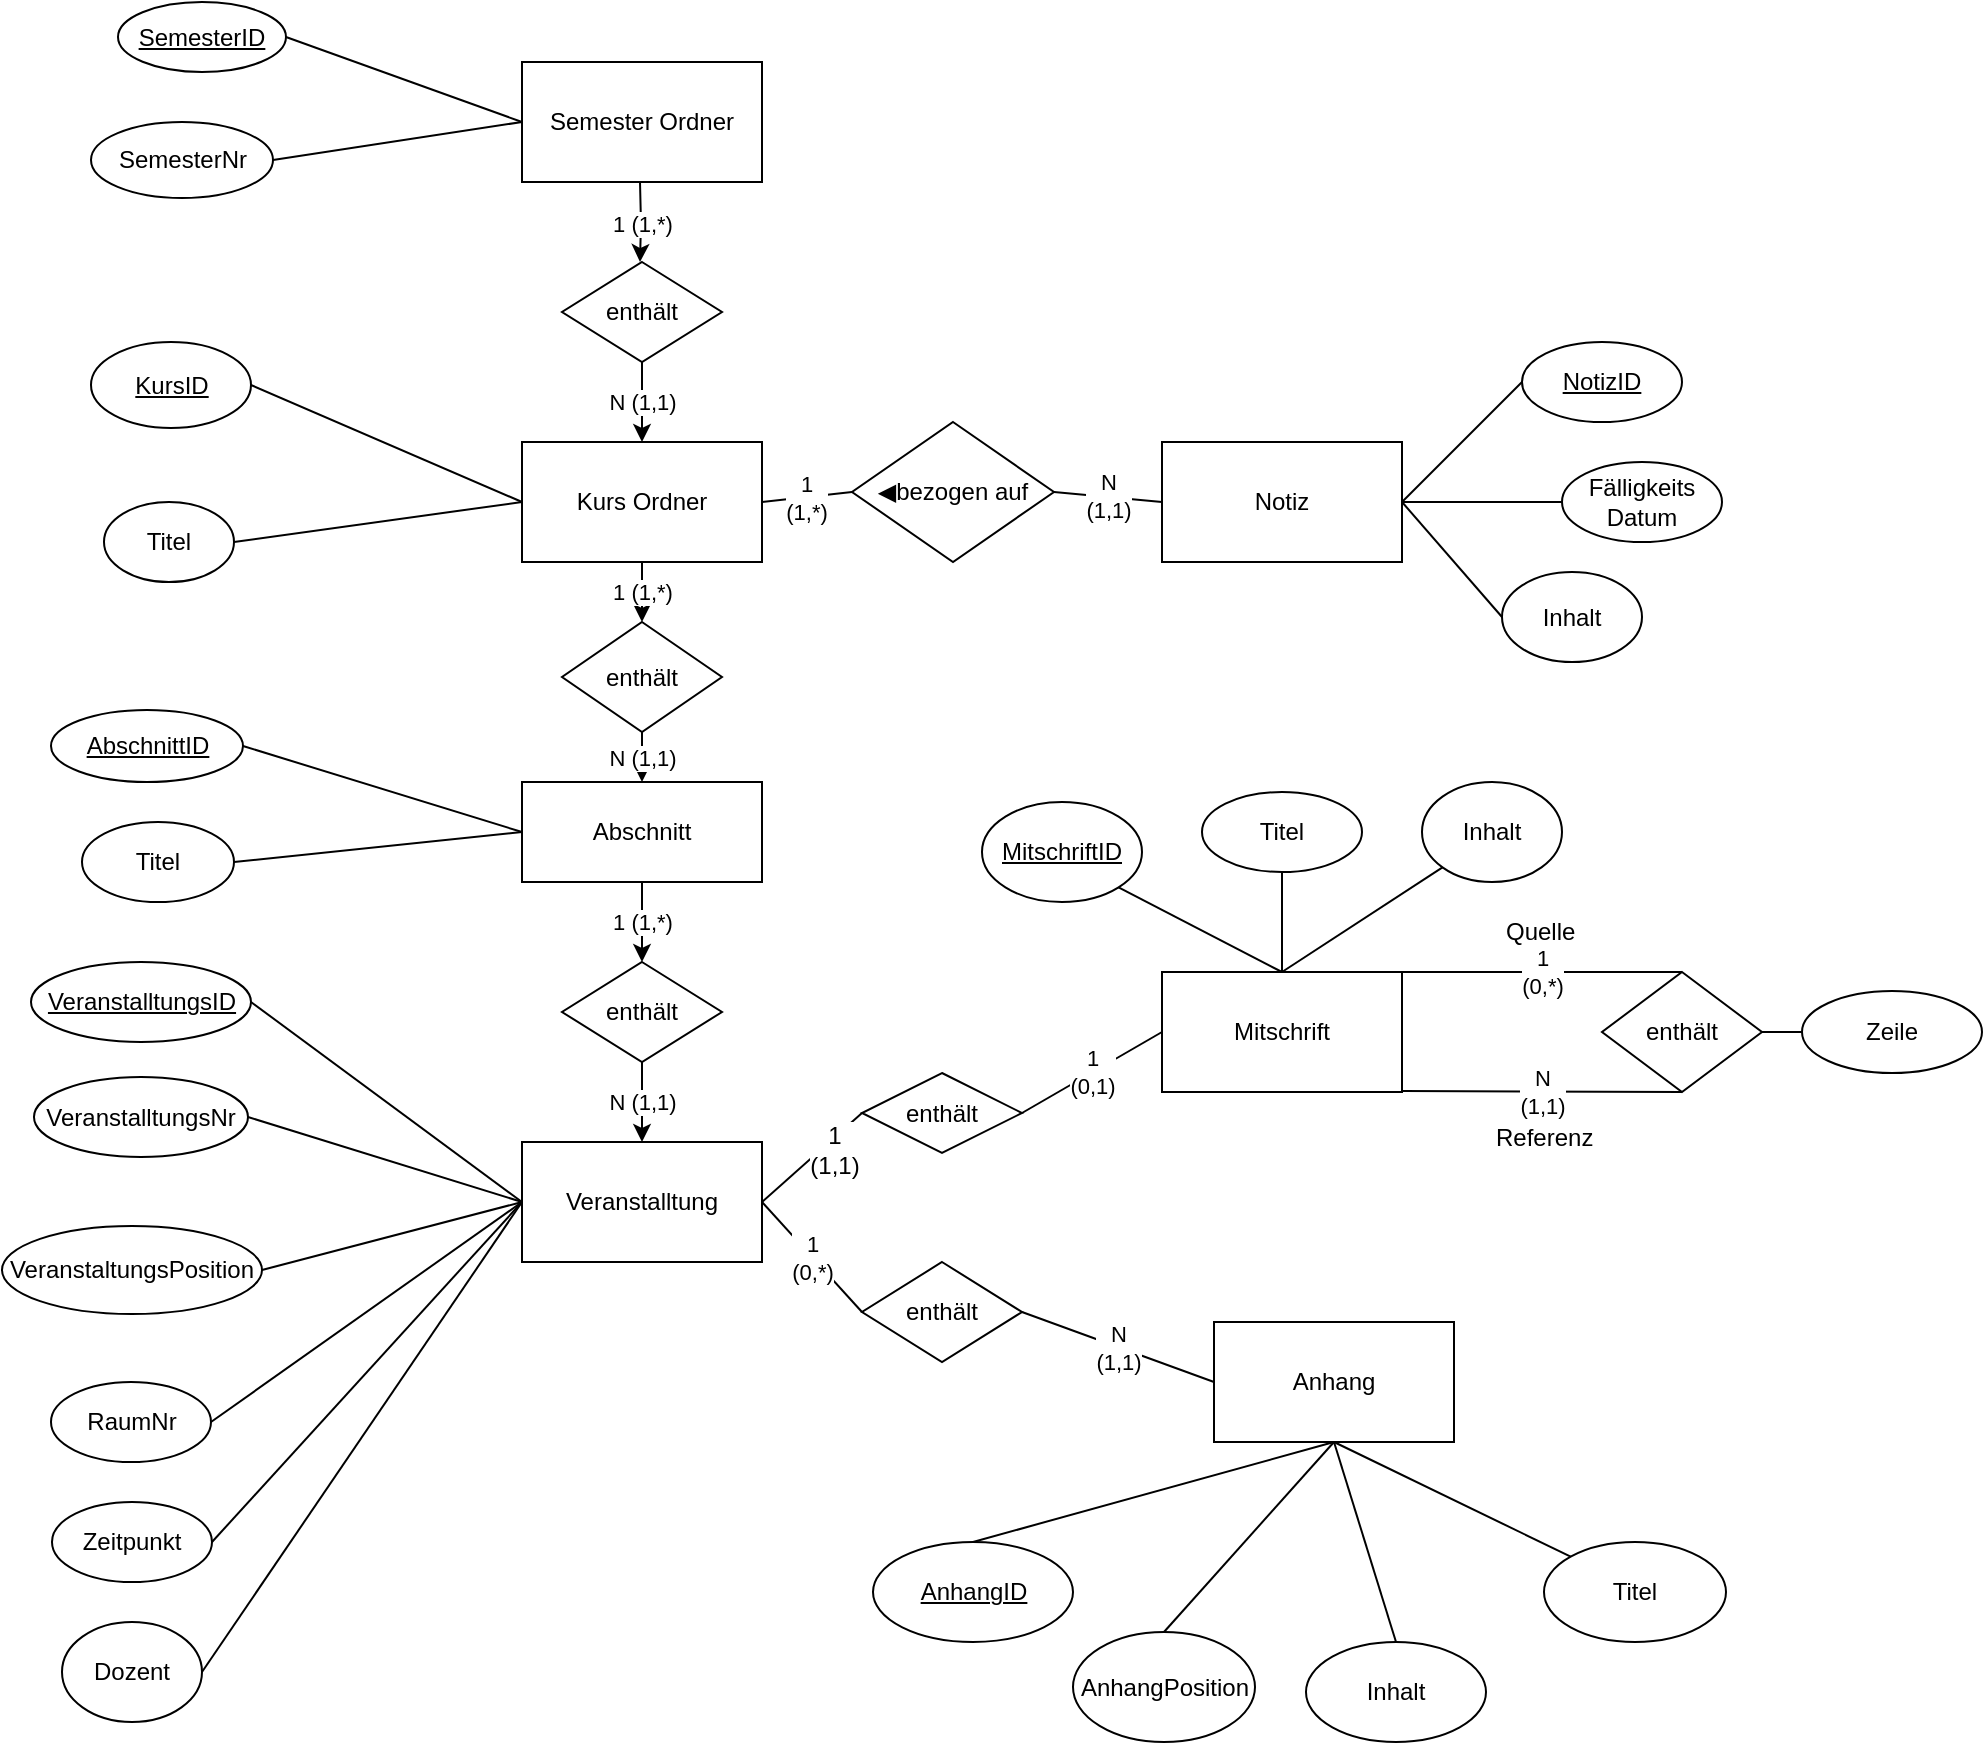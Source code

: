 <mxfile version="12.3.3" type="github" pages="1">
  <diagram id="-zOznc9YO3qfhNgqn0We" name="Page-1">
    <mxGraphModel dx="3714" dy="1184" grid="1" gridSize="10" guides="1" tooltips="1" connect="1" arrows="1" fold="1" page="1" pageScale="1" pageWidth="850" pageHeight="1100" math="0" shadow="0">
      <root>
        <mxCell id="0"/>
        <mxCell id="1" parent="0"/>
        <mxCell id="yqrmD4MauSipaye6TM8u-4" value="1 (1,*)" style="edgeStyle=orthogonalEdgeStyle;rounded=0;orthogonalLoop=1;jettySize=auto;html=1;exitX=0.5;exitY=1;exitDx=0;exitDy=0;entryX=0.5;entryY=0;entryDx=0;entryDy=0;" parent="1" edge="1">
          <mxGeometry relative="1" as="geometry">
            <mxPoint x="-187" y="140" as="sourcePoint"/>
            <mxPoint x="-187" y="180" as="targetPoint"/>
          </mxGeometry>
        </mxCell>
        <mxCell id="yqrmD4MauSipaye6TM8u-1" value="Semester Ordner" style="rounded=0;whiteSpace=wrap;html=1;" parent="1" vertex="1">
          <mxGeometry x="-246" y="80" width="120" height="60" as="geometry"/>
        </mxCell>
        <mxCell id="yqrmD4MauSipaye6TM8u-8" value="1 (1,*)" style="edgeStyle=orthogonalEdgeStyle;rounded=0;orthogonalLoop=1;jettySize=auto;html=1;exitX=0.5;exitY=1;exitDx=0;exitDy=0;entryX=0.5;entryY=0;entryDx=0;entryDy=0;" parent="1" source="yqrmD4MauSipaye6TM8u-2" target="yqrmD4MauSipaye6TM8u-7" edge="1">
          <mxGeometry relative="1" as="geometry"/>
        </mxCell>
        <mxCell id="yqrmD4MauSipaye6TM8u-2" value="Kurs Ordner" style="rounded=0;whiteSpace=wrap;html=1;" parent="1" vertex="1">
          <mxGeometry x="-246" y="270" width="120" height="60" as="geometry"/>
        </mxCell>
        <mxCell id="yqrmD4MauSipaye6TM8u-5" value="N (1,1)" style="edgeStyle=orthogonalEdgeStyle;rounded=0;orthogonalLoop=1;jettySize=auto;html=1;exitX=0.5;exitY=1;exitDx=0;exitDy=0;entryX=0.5;entryY=0;entryDx=0;entryDy=0;" parent="1" source="yqrmD4MauSipaye6TM8u-3" target="yqrmD4MauSipaye6TM8u-2" edge="1">
          <mxGeometry relative="1" as="geometry"/>
        </mxCell>
        <mxCell id="yqrmD4MauSipaye6TM8u-3" value="enthält" style="rhombus;whiteSpace=wrap;html=1;" parent="1" vertex="1">
          <mxGeometry x="-226" y="180" width="80" height="50" as="geometry"/>
        </mxCell>
        <mxCell id="yqrmD4MauSipaye6TM8u-39" value="1 (1,*)" style="edgeStyle=orthogonalEdgeStyle;rounded=0;orthogonalLoop=1;jettySize=auto;html=1;exitX=0.5;exitY=1;exitDx=0;exitDy=0;entryX=0.5;entryY=0;entryDx=0;entryDy=0;" parent="1" source="yqrmD4MauSipaye6TM8u-6" target="yqrmD4MauSipaye6TM8u-38" edge="1">
          <mxGeometry relative="1" as="geometry"/>
        </mxCell>
        <mxCell id="yqrmD4MauSipaye6TM8u-6" value="Abschnitt" style="rounded=0;whiteSpace=wrap;html=1;" parent="1" vertex="1">
          <mxGeometry x="-246" y="440" width="120" height="50" as="geometry"/>
        </mxCell>
        <mxCell id="yqrmD4MauSipaye6TM8u-9" value="N (1,1)" style="edgeStyle=orthogonalEdgeStyle;rounded=0;orthogonalLoop=1;jettySize=auto;html=1;exitX=0.5;exitY=1;exitDx=0;exitDy=0;entryX=0.5;entryY=0;entryDx=0;entryDy=0;" parent="1" source="yqrmD4MauSipaye6TM8u-7" target="yqrmD4MauSipaye6TM8u-6" edge="1">
          <mxGeometry relative="1" as="geometry"/>
        </mxCell>
        <mxCell id="yqrmD4MauSipaye6TM8u-7" value="enthält" style="rhombus;whiteSpace=wrap;html=1;" parent="1" vertex="1">
          <mxGeometry x="-226" y="360" width="80" height="55" as="geometry"/>
        </mxCell>
        <mxCell id="yqrmD4MauSipaye6TM8u-10" value="Mitschrift" style="rounded=0;whiteSpace=wrap;html=1;" parent="1" vertex="1">
          <mxGeometry x="74" y="535" width="120" height="60" as="geometry"/>
        </mxCell>
        <mxCell id="yqrmD4MauSipaye6TM8u-11" value="Veranstalltung" style="rounded=0;whiteSpace=wrap;html=1;" parent="1" vertex="1">
          <mxGeometry x="-246" y="620" width="120" height="60" as="geometry"/>
        </mxCell>
        <mxCell id="yqrmD4MauSipaye6TM8u-12" value="Anhang" style="rounded=0;whiteSpace=wrap;html=1;" parent="1" vertex="1">
          <mxGeometry x="100" y="710" width="120" height="60" as="geometry"/>
        </mxCell>
        <mxCell id="yqrmD4MauSipaye6TM8u-18" value="1&lt;br&gt;(0,*)" style="endArrow=none;html=1;entryX=1;entryY=0.5;entryDx=0;entryDy=0;exitX=0;exitY=0.5;exitDx=0;exitDy=0;" parent="1" source="yqrmD4MauSipaye6TM8u-19" target="yqrmD4MauSipaye6TM8u-11" edge="1">
          <mxGeometry width="50" height="50" relative="1" as="geometry">
            <mxPoint x="-246" y="780" as="sourcePoint"/>
            <mxPoint x="-196" y="730" as="targetPoint"/>
            <mxPoint as="offset"/>
          </mxGeometry>
        </mxCell>
        <mxCell id="yqrmD4MauSipaye6TM8u-19" value="enthält" style="rhombus;whiteSpace=wrap;html=1;" parent="1" vertex="1">
          <mxGeometry x="-76" y="680" width="80" height="50" as="geometry"/>
        </mxCell>
        <mxCell id="yqrmD4MauSipaye6TM8u-20" value="N&lt;br&gt;(1,1)" style="endArrow=none;html=1;entryX=1;entryY=0.5;entryDx=0;entryDy=0;exitX=0;exitY=0.5;exitDx=0;exitDy=0;" parent="1" source="yqrmD4MauSipaye6TM8u-12" target="yqrmD4MauSipaye6TM8u-19" edge="1">
          <mxGeometry width="50" height="50" relative="1" as="geometry">
            <mxPoint x="100" y="770" as="sourcePoint"/>
            <mxPoint x="30" y="745" as="targetPoint"/>
          </mxGeometry>
        </mxCell>
        <mxCell id="yqrmD4MauSipaye6TM8u-23" value="RaumNr" style="ellipse;whiteSpace=wrap;html=1;" parent="1" vertex="1">
          <mxGeometry x="-481.5" y="740" width="80" height="40" as="geometry"/>
        </mxCell>
        <mxCell id="yqrmD4MauSipaye6TM8u-25" value="" style="endArrow=none;html=1;entryX=1;entryY=0.5;entryDx=0;entryDy=0;exitX=0;exitY=0.5;exitDx=0;exitDy=0;" parent="1" source="yqrmD4MauSipaye6TM8u-11" target="yqrmD4MauSipaye6TM8u-23" edge="1">
          <mxGeometry width="50" height="50" relative="1" as="geometry">
            <mxPoint x="-396" y="800" as="sourcePoint"/>
            <mxPoint x="-346" y="750" as="targetPoint"/>
          </mxGeometry>
        </mxCell>
        <mxCell id="yqrmD4MauSipaye6TM8u-26" value="Zeitpunkt" style="ellipse;whiteSpace=wrap;html=1;" parent="1" vertex="1">
          <mxGeometry x="-481" y="800" width="80" height="40" as="geometry"/>
        </mxCell>
        <mxCell id="yqrmD4MauSipaye6TM8u-27" value="" style="endArrow=none;html=1;exitX=1;exitY=0.5;exitDx=0;exitDy=0;entryX=0;entryY=0.5;entryDx=0;entryDy=0;" parent="1" source="yqrmD4MauSipaye6TM8u-26" target="yqrmD4MauSipaye6TM8u-11" edge="1">
          <mxGeometry width="50" height="50" relative="1" as="geometry">
            <mxPoint x="-396" y="800" as="sourcePoint"/>
            <mxPoint x="-346" y="750" as="targetPoint"/>
          </mxGeometry>
        </mxCell>
        <mxCell id="yqrmD4MauSipaye6TM8u-28" value="Dozent" style="ellipse;whiteSpace=wrap;html=1;" parent="1" vertex="1">
          <mxGeometry x="-476" y="860" width="70" height="50" as="geometry"/>
        </mxCell>
        <mxCell id="yqrmD4MauSipaye6TM8u-29" value="" style="endArrow=none;html=1;exitX=1;exitY=0.5;exitDx=0;exitDy=0;entryX=0;entryY=0.5;entryDx=0;entryDy=0;" parent="1" source="yqrmD4MauSipaye6TM8u-28" target="yqrmD4MauSipaye6TM8u-11" edge="1">
          <mxGeometry width="50" height="50" relative="1" as="geometry">
            <mxPoint x="-326" y="690" as="sourcePoint"/>
            <mxPoint x="-246" y="610" as="targetPoint"/>
          </mxGeometry>
        </mxCell>
        <mxCell id="yqrmD4MauSipaye6TM8u-30" value="&lt;u&gt;VeranstalltungsID&lt;/u&gt;" style="ellipse;whiteSpace=wrap;html=1;" parent="1" vertex="1">
          <mxGeometry x="-491.5" y="530" width="110" height="40" as="geometry"/>
        </mxCell>
        <mxCell id="yqrmD4MauSipaye6TM8u-31" value="" style="endArrow=none;html=1;entryX=1;entryY=0.5;entryDx=0;entryDy=0;exitX=0;exitY=0.5;exitDx=0;exitDy=0;" parent="1" source="yqrmD4MauSipaye6TM8u-11" target="yqrmD4MauSipaye6TM8u-30" edge="1">
          <mxGeometry width="50" height="50" relative="1" as="geometry">
            <mxPoint x="-446" y="800" as="sourcePoint"/>
            <mxPoint x="-396" y="750" as="targetPoint"/>
          </mxGeometry>
        </mxCell>
        <mxCell id="yqrmD4MauSipaye6TM8u-32" value="&lt;u&gt;SemesterID&lt;/u&gt;" style="ellipse;whiteSpace=wrap;html=1;" parent="1" vertex="1">
          <mxGeometry x="-448" y="50" width="84" height="35" as="geometry"/>
        </mxCell>
        <mxCell id="yqrmD4MauSipaye6TM8u-33" value="" style="endArrow=none;html=1;exitX=1;exitY=0.5;exitDx=0;exitDy=0;entryX=0;entryY=0.5;entryDx=0;entryDy=0;" parent="1" source="yqrmD4MauSipaye6TM8u-32" target="yqrmD4MauSipaye6TM8u-1" edge="1">
          <mxGeometry width="50" height="50" relative="1" as="geometry">
            <mxPoint x="-386" y="310" as="sourcePoint"/>
            <mxPoint x="-336" y="260" as="targetPoint"/>
          </mxGeometry>
        </mxCell>
        <mxCell id="yqrmD4MauSipaye6TM8u-34" value="Titel" style="ellipse;whiteSpace=wrap;html=1;" parent="1" vertex="1">
          <mxGeometry x="-455" y="300" width="65" height="40" as="geometry"/>
        </mxCell>
        <mxCell id="yqrmD4MauSipaye6TM8u-35" value="" style="endArrow=none;html=1;entryX=1;entryY=0.5;entryDx=0;entryDy=0;exitX=0;exitY=0.5;exitDx=0;exitDy=0;" parent="1" source="yqrmD4MauSipaye6TM8u-2" target="yqrmD4MauSipaye6TM8u-34" edge="1">
          <mxGeometry width="50" height="50" relative="1" as="geometry">
            <mxPoint x="-361" y="350" as="sourcePoint"/>
            <mxPoint x="-311" y="300" as="targetPoint"/>
          </mxGeometry>
        </mxCell>
        <mxCell id="yqrmD4MauSipaye6TM8u-36" value="&lt;u&gt;KursID&lt;/u&gt;" style="ellipse;whiteSpace=wrap;html=1;" parent="1" vertex="1">
          <mxGeometry x="-461.5" y="220" width="80" height="43" as="geometry"/>
        </mxCell>
        <mxCell id="yqrmD4MauSipaye6TM8u-37" value="" style="endArrow=none;html=1;exitX=1;exitY=0.5;exitDx=0;exitDy=0;entryX=0;entryY=0.5;entryDx=0;entryDy=0;" parent="1" source="yqrmD4MauSipaye6TM8u-36" target="yqrmD4MauSipaye6TM8u-2" edge="1">
          <mxGeometry width="50" height="50" relative="1" as="geometry">
            <mxPoint x="-356.5" y="350" as="sourcePoint"/>
            <mxPoint x="-306.5" y="300" as="targetPoint"/>
          </mxGeometry>
        </mxCell>
        <mxCell id="yqrmD4MauSipaye6TM8u-40" value="N (1,1)" style="edgeStyle=orthogonalEdgeStyle;rounded=0;orthogonalLoop=1;jettySize=auto;html=1;exitX=0.5;exitY=1;exitDx=0;exitDy=0;entryX=0.5;entryY=0;entryDx=0;entryDy=0;" parent="1" source="yqrmD4MauSipaye6TM8u-38" target="yqrmD4MauSipaye6TM8u-11" edge="1">
          <mxGeometry relative="1" as="geometry"/>
        </mxCell>
        <mxCell id="yqrmD4MauSipaye6TM8u-38" value="enthält" style="rhombus;whiteSpace=wrap;html=1;" parent="1" vertex="1">
          <mxGeometry x="-226" y="530" width="80" height="50" as="geometry"/>
        </mxCell>
        <mxCell id="yqrmD4MauSipaye6TM8u-41" value="Notiz" style="rounded=0;whiteSpace=wrap;html=1;" parent="1" vertex="1">
          <mxGeometry x="74" y="270" width="120" height="60" as="geometry"/>
        </mxCell>
        <mxCell id="yqrmD4MauSipaye6TM8u-42" value="&lt;span style=&quot;text-align: left ; white-space: nowrap&quot;&gt;◀︎&lt;/span&gt;bezogen auf" style="rhombus;whiteSpace=wrap;html=1;" parent="1" vertex="1">
          <mxGeometry x="-81" y="260" width="101" height="70" as="geometry"/>
        </mxCell>
        <mxCell id="yqrmD4MauSipaye6TM8u-43" value="1&lt;br&gt;(1,*)" style="endArrow=none;html=1;exitX=1;exitY=0.5;exitDx=0;exitDy=0;entryX=0;entryY=0.5;entryDx=0;entryDy=0;" parent="1" source="yqrmD4MauSipaye6TM8u-2" target="yqrmD4MauSipaye6TM8u-42" edge="1">
          <mxGeometry width="50" height="50" relative="1" as="geometry">
            <mxPoint x="-86" y="430" as="sourcePoint"/>
            <mxPoint x="-36" y="380" as="targetPoint"/>
          </mxGeometry>
        </mxCell>
        <mxCell id="yqrmD4MauSipaye6TM8u-44" value="N&lt;br&gt;(1,1)" style="endArrow=none;html=1;exitX=1;exitY=0.5;exitDx=0;exitDy=0;entryX=0;entryY=0.5;entryDx=0;entryDy=0;" parent="1" source="yqrmD4MauSipaye6TM8u-42" target="yqrmD4MauSipaye6TM8u-41" edge="1">
          <mxGeometry width="50" height="50" relative="1" as="geometry">
            <mxPoint x="-6" y="415" as="sourcePoint"/>
            <mxPoint x="44" y="365" as="targetPoint"/>
          </mxGeometry>
        </mxCell>
        <mxCell id="xab8R1kc0-YQB8v2l7pW-5" value="enthält" style="rhombus;whiteSpace=wrap;html=1;" parent="1" vertex="1">
          <mxGeometry x="294" y="535" width="80" height="60" as="geometry"/>
        </mxCell>
        <mxCell id="xab8R1kc0-YQB8v2l7pW-8" value="Titel" style="ellipse;whiteSpace=wrap;html=1;" parent="1" vertex="1">
          <mxGeometry x="94" y="445" width="80" height="40" as="geometry"/>
        </mxCell>
        <mxCell id="xab8R1kc0-YQB8v2l7pW-9" value="&lt;u&gt;MitschriftID&lt;/u&gt;" style="ellipse;whiteSpace=wrap;html=1;" parent="1" vertex="1">
          <mxGeometry x="-16" y="450" width="80" height="50" as="geometry"/>
        </mxCell>
        <mxCell id="xab8R1kc0-YQB8v2l7pW-10" value="" style="endArrow=none;html=1;entryX=0.5;entryY=0;entryDx=0;entryDy=0;exitX=1;exitY=1;exitDx=0;exitDy=0;" parent="1" source="xab8R1kc0-YQB8v2l7pW-9" target="yqrmD4MauSipaye6TM8u-10" edge="1">
          <mxGeometry width="50" height="50" relative="1" as="geometry">
            <mxPoint x="-446" y="785" as="sourcePoint"/>
            <mxPoint x="-396" y="735" as="targetPoint"/>
          </mxGeometry>
        </mxCell>
        <mxCell id="xab8R1kc0-YQB8v2l7pW-11" value="" style="endArrow=none;html=1;exitX=0.5;exitY=1;exitDx=0;exitDy=0;entryX=0.5;entryY=0;entryDx=0;entryDy=0;" parent="1" source="xab8R1kc0-YQB8v2l7pW-8" target="yqrmD4MauSipaye6TM8u-10" edge="1">
          <mxGeometry width="50" height="50" relative="1" as="geometry">
            <mxPoint x="-446" y="785" as="sourcePoint"/>
            <mxPoint x="-396" y="735" as="targetPoint"/>
          </mxGeometry>
        </mxCell>
        <mxCell id="xab8R1kc0-YQB8v2l7pW-12" value="&lt;u&gt;AnhangID&lt;/u&gt;" style="ellipse;whiteSpace=wrap;html=1;" parent="1" vertex="1">
          <mxGeometry x="-70.5" y="820" width="100" height="50" as="geometry"/>
        </mxCell>
        <mxCell id="xab8R1kc0-YQB8v2l7pW-14" value="" style="endArrow=none;html=1;exitX=0.5;exitY=0;exitDx=0;exitDy=0;entryX=0.5;entryY=1;entryDx=0;entryDy=0;" parent="1" source="xab8R1kc0-YQB8v2l7pW-12" target="yqrmD4MauSipaye6TM8u-12" edge="1">
          <mxGeometry width="50" height="50" relative="1" as="geometry">
            <mxPoint x="94.5" y="880" as="sourcePoint"/>
            <mxPoint x="144.5" y="830" as="targetPoint"/>
          </mxGeometry>
        </mxCell>
        <mxCell id="xab8R1kc0-YQB8v2l7pW-15" value="Zeile" style="ellipse;whiteSpace=wrap;html=1;" parent="1" vertex="1">
          <mxGeometry x="394" y="544.5" width="90" height="41" as="geometry"/>
        </mxCell>
        <mxCell id="xab8R1kc0-YQB8v2l7pW-19" value="" style="endArrow=none;html=1;entryX=0;entryY=0.5;entryDx=0;entryDy=0;exitX=1;exitY=0.5;exitDx=0;exitDy=0;" parent="1" source="xab8R1kc0-YQB8v2l7pW-5" target="xab8R1kc0-YQB8v2l7pW-15" edge="1">
          <mxGeometry width="50" height="50" relative="1" as="geometry">
            <mxPoint x="-306" y="985" as="sourcePoint"/>
            <mxPoint x="-256" y="935" as="targetPoint"/>
          </mxGeometry>
        </mxCell>
        <mxCell id="xab8R1kc0-YQB8v2l7pW-20" value="1&lt;br&gt;(0,*)" style="endArrow=none;html=1;exitX=1.001;exitY=-0.001;exitDx=0;exitDy=0;exitPerimeter=0;entryX=0.5;entryY=0;entryDx=0;entryDy=0;" parent="1" source="yqrmD4MauSipaye6TM8u-10" target="xab8R1kc0-YQB8v2l7pW-5" edge="1">
          <mxGeometry width="50" height="50" relative="1" as="geometry">
            <mxPoint x="214" y="535" as="sourcePoint"/>
            <mxPoint x="264" y="485" as="targetPoint"/>
          </mxGeometry>
        </mxCell>
        <mxCell id="xab8R1kc0-YQB8v2l7pW-21" value="N&lt;br&gt;(1,1)" style="endArrow=none;html=1;exitX=1.004;exitY=0.992;exitDx=0;exitDy=0;exitPerimeter=0;entryX=0.5;entryY=1;entryDx=0;entryDy=0;" parent="1" source="yqrmD4MauSipaye6TM8u-10" target="xab8R1kc0-YQB8v2l7pW-5" edge="1">
          <mxGeometry width="50" height="50" relative="1" as="geometry">
            <mxPoint x="314" y="675" as="sourcePoint"/>
            <mxPoint x="364" y="625" as="targetPoint"/>
          </mxGeometry>
        </mxCell>
        <mxCell id="xab8R1kc0-YQB8v2l7pW-22" value="&lt;u&gt;NotizID&lt;/u&gt;" style="ellipse;whiteSpace=wrap;html=1;" parent="1" vertex="1">
          <mxGeometry x="254" y="220" width="80" height="40" as="geometry"/>
        </mxCell>
        <mxCell id="xab8R1kc0-YQB8v2l7pW-23" value="" style="endArrow=none;html=1;exitX=1;exitY=0.5;exitDx=0;exitDy=0;entryX=0;entryY=0.5;entryDx=0;entryDy=0;" parent="1" source="yqrmD4MauSipaye6TM8u-41" target="xab8R1kc0-YQB8v2l7pW-22" edge="1">
          <mxGeometry width="50" height="50" relative="1" as="geometry">
            <mxPoint x="219" y="350" as="sourcePoint"/>
            <mxPoint x="269" y="300" as="targetPoint"/>
          </mxGeometry>
        </mxCell>
        <mxCell id="xab8R1kc0-YQB8v2l7pW-24" value="Fälligkeits Datum" style="ellipse;whiteSpace=wrap;html=1;" parent="1" vertex="1">
          <mxGeometry x="274" y="280" width="80" height="40" as="geometry"/>
        </mxCell>
        <mxCell id="xab8R1kc0-YQB8v2l7pW-25" value="" style="endArrow=none;html=1;entryX=0;entryY=0.5;entryDx=0;entryDy=0;exitX=1;exitY=0.5;exitDx=0;exitDy=0;" parent="1" source="yqrmD4MauSipaye6TM8u-41" target="xab8R1kc0-YQB8v2l7pW-24" edge="1">
          <mxGeometry width="50" height="50" relative="1" as="geometry">
            <mxPoint x="164" y="300" as="sourcePoint"/>
            <mxPoint x="254" y="295" as="targetPoint"/>
          </mxGeometry>
        </mxCell>
        <mxCell id="xab8R1kc0-YQB8v2l7pW-26" value="Inhalt" style="ellipse;whiteSpace=wrap;html=1;" parent="1" vertex="1">
          <mxGeometry x="244" y="335" width="70" height="45" as="geometry"/>
        </mxCell>
        <mxCell id="xab8R1kc0-YQB8v2l7pW-27" value="" style="endArrow=none;html=1;entryX=0;entryY=0.5;entryDx=0;entryDy=0;exitX=1;exitY=0.5;exitDx=0;exitDy=0;" parent="1" source="yqrmD4MauSipaye6TM8u-41" target="xab8R1kc0-YQB8v2l7pW-26" edge="1">
          <mxGeometry width="50" height="50" relative="1" as="geometry">
            <mxPoint x="134" y="376" as="sourcePoint"/>
            <mxPoint x="184" y="326" as="targetPoint"/>
          </mxGeometry>
        </mxCell>
        <mxCell id="xab8R1kc0-YQB8v2l7pW-28" value="Inhalt" style="ellipse;whiteSpace=wrap;html=1;" parent="1" vertex="1">
          <mxGeometry x="204" y="440" width="70" height="50" as="geometry"/>
        </mxCell>
        <mxCell id="xab8R1kc0-YQB8v2l7pW-29" value="" style="endArrow=none;html=1;entryX=0;entryY=1;entryDx=0;entryDy=0;" parent="1" target="xab8R1kc0-YQB8v2l7pW-28" edge="1">
          <mxGeometry width="50" height="50" relative="1" as="geometry">
            <mxPoint x="134" y="535" as="sourcePoint"/>
            <mxPoint x="194" y="485" as="targetPoint"/>
          </mxGeometry>
        </mxCell>
        <mxCell id="xab8R1kc0-YQB8v2l7pW-30" value="Inhalt" style="ellipse;whiteSpace=wrap;html=1;" parent="1" vertex="1">
          <mxGeometry x="146" y="870" width="90" height="50" as="geometry"/>
        </mxCell>
        <mxCell id="xab8R1kc0-YQB8v2l7pW-31" value="" style="endArrow=none;html=1;exitX=0.5;exitY=1;exitDx=0;exitDy=0;entryX=0.5;entryY=0;entryDx=0;entryDy=0;" parent="1" source="yqrmD4MauSipaye6TM8u-12" target="xab8R1kc0-YQB8v2l7pW-30" edge="1">
          <mxGeometry width="50" height="50" relative="1" as="geometry">
            <mxPoint x="240" y="830" as="sourcePoint"/>
            <mxPoint x="290" y="780" as="targetPoint"/>
          </mxGeometry>
        </mxCell>
        <mxCell id="xab8R1kc0-YQB8v2l7pW-34" value="enthält" style="rhombus;whiteSpace=wrap;html=1;" parent="1" vertex="1">
          <mxGeometry x="-76" y="585.5" width="80" height="40" as="geometry"/>
        </mxCell>
        <mxCell id="xab8R1kc0-YQB8v2l7pW-35" value="" style="endArrow=none;html=1;entryX=0;entryY=0.5;entryDx=0;entryDy=0;exitX=1;exitY=0.5;exitDx=0;exitDy=0;" parent="1" source="yqrmD4MauSipaye6TM8u-11" target="xab8R1kc0-YQB8v2l7pW-34" edge="1">
          <mxGeometry width="50" height="50" relative="1" as="geometry">
            <mxPoint x="-116" y="660" as="sourcePoint"/>
            <mxPoint x="-66" y="610" as="targetPoint"/>
          </mxGeometry>
        </mxCell>
        <mxCell id="xab8R1kc0-YQB8v2l7pW-37" value="1&lt;br&gt;(1,1)" style="text;html=1;resizable=0;points=[];align=center;verticalAlign=middle;labelBackgroundColor=#ffffff;" parent="xab8R1kc0-YQB8v2l7pW-35" vertex="1" connectable="0">
          <mxGeometry x="0.335" y="-4" relative="1" as="geometry">
            <mxPoint as="offset"/>
          </mxGeometry>
        </mxCell>
        <mxCell id="xab8R1kc0-YQB8v2l7pW-36" value="1&lt;br&gt;(0,1)" style="endArrow=none;html=1;entryX=0;entryY=0.5;entryDx=0;entryDy=0;exitX=1;exitY=0.5;exitDx=0;exitDy=0;" parent="1" source="xab8R1kc0-YQB8v2l7pW-34" target="yqrmD4MauSipaye6TM8u-10" edge="1">
          <mxGeometry width="50" height="50" relative="1" as="geometry">
            <mxPoint x="29" y="605.5" as="sourcePoint"/>
            <mxPoint x="14" y="520" as="targetPoint"/>
          </mxGeometry>
        </mxCell>
        <mxCell id="xab8R1kc0-YQB8v2l7pW-38" value="Quelle" style="text;html=1;resizable=0;points=[];autosize=1;align=left;verticalAlign=top;spacingTop=-4;" parent="1" vertex="1">
          <mxGeometry x="244" y="505" width="50" height="20" as="geometry"/>
        </mxCell>
        <mxCell id="xab8R1kc0-YQB8v2l7pW-39" value="Referenz" style="text;html=1;resizable=0;points=[];autosize=1;align=left;verticalAlign=top;spacingTop=-4;" parent="1" vertex="1">
          <mxGeometry x="239" y="607.5" width="60" height="20" as="geometry"/>
        </mxCell>
        <mxCell id="jnvQCNFVmyH9fAy6hpZg-3" value="Titel" style="ellipse;whiteSpace=wrap;html=1;" parent="1" vertex="1">
          <mxGeometry x="-466" y="460" width="76" height="40" as="geometry"/>
        </mxCell>
        <mxCell id="jnvQCNFVmyH9fAy6hpZg-4" value="&lt;u&gt;AbschnittID&lt;/u&gt;" style="ellipse;whiteSpace=wrap;html=1;" parent="1" vertex="1">
          <mxGeometry x="-481.5" y="404" width="96" height="36" as="geometry"/>
        </mxCell>
        <mxCell id="jnvQCNFVmyH9fAy6hpZg-5" value="" style="endArrow=none;html=1;entryX=0;entryY=0.5;entryDx=0;entryDy=0;exitX=1;exitY=0.5;exitDx=0;exitDy=0;" parent="1" source="jnvQCNFVmyH9fAy6hpZg-4" target="yqrmD4MauSipaye6TM8u-6" edge="1">
          <mxGeometry width="50" height="50" relative="1" as="geometry">
            <mxPoint x="-530" y="960" as="sourcePoint"/>
            <mxPoint x="-480" y="910" as="targetPoint"/>
          </mxGeometry>
        </mxCell>
        <mxCell id="jnvQCNFVmyH9fAy6hpZg-6" value="" style="endArrow=none;html=1;entryX=0;entryY=0.5;entryDx=0;entryDy=0;exitX=1;exitY=0.5;exitDx=0;exitDy=0;" parent="1" source="jnvQCNFVmyH9fAy6hpZg-3" target="yqrmD4MauSipaye6TM8u-6" edge="1">
          <mxGeometry width="50" height="50" relative="1" as="geometry">
            <mxPoint x="-530" y="960" as="sourcePoint"/>
            <mxPoint x="-480" y="910" as="targetPoint"/>
          </mxGeometry>
        </mxCell>
        <mxCell id="BPR8hkR0wzoA9qI3Kvlo-1" value="Titel" style="ellipse;whiteSpace=wrap;html=1;" parent="1" vertex="1">
          <mxGeometry x="265" y="820" width="91" height="50" as="geometry"/>
        </mxCell>
        <mxCell id="BPR8hkR0wzoA9qI3Kvlo-2" value="" style="endArrow=none;html=1;exitX=0;exitY=0;exitDx=0;exitDy=0;entryX=0.5;entryY=1;entryDx=0;entryDy=0;" parent="1" source="BPR8hkR0wzoA9qI3Kvlo-1" target="yqrmD4MauSipaye6TM8u-12" edge="1">
          <mxGeometry width="50" height="50" relative="1" as="geometry">
            <mxPoint x="285.5" y="775" as="sourcePoint"/>
            <mxPoint x="335.5" y="725" as="targetPoint"/>
          </mxGeometry>
        </mxCell>
        <mxCell id="GA8jaOnbXtI_u-ycInlm-1" value="VeranstalltungsNr" style="ellipse;whiteSpace=wrap;html=1;" parent="1" vertex="1">
          <mxGeometry x="-490" y="587.5" width="107" height="40" as="geometry"/>
        </mxCell>
        <mxCell id="GA8jaOnbXtI_u-ycInlm-2" value="" style="endArrow=none;html=1;entryX=0;entryY=0.5;entryDx=0;entryDy=0;exitX=1;exitY=0.5;exitDx=0;exitDy=0;" parent="1" source="GA8jaOnbXtI_u-ycInlm-1" target="yqrmD4MauSipaye6TM8u-11" edge="1">
          <mxGeometry width="50" height="50" relative="1" as="geometry">
            <mxPoint x="-510" y="990" as="sourcePoint"/>
            <mxPoint x="-460" y="940" as="targetPoint"/>
          </mxGeometry>
        </mxCell>
        <mxCell id="GA8jaOnbXtI_u-ycInlm-3" value="AnhangPosition" style="ellipse;whiteSpace=wrap;html=1;" parent="1" vertex="1">
          <mxGeometry x="29.5" y="865" width="91" height="55" as="geometry"/>
        </mxCell>
        <mxCell id="GA8jaOnbXtI_u-ycInlm-4" value="" style="endArrow=none;html=1;exitX=0.5;exitY=1;exitDx=0;exitDy=0;entryX=0.5;entryY=0;entryDx=0;entryDy=0;" parent="1" source="yqrmD4MauSipaye6TM8u-12" target="GA8jaOnbXtI_u-ycInlm-3" edge="1">
          <mxGeometry width="50" height="50" relative="1" as="geometry">
            <mxPoint x="20" y="780" as="sourcePoint"/>
            <mxPoint x="-460" y="940" as="targetPoint"/>
          </mxGeometry>
        </mxCell>
        <mxCell id="GA8jaOnbXtI_u-ycInlm-5" value="SemesterNr" style="ellipse;whiteSpace=wrap;html=1;" parent="1" vertex="1">
          <mxGeometry x="-461.5" y="110" width="91" height="38" as="geometry"/>
        </mxCell>
        <mxCell id="GA8jaOnbXtI_u-ycInlm-6" value="" style="endArrow=none;html=1;exitX=1;exitY=0.5;exitDx=0;exitDy=0;entryX=0;entryY=0.5;entryDx=0;entryDy=0;" parent="1" source="GA8jaOnbXtI_u-ycInlm-5" target="yqrmD4MauSipaye6TM8u-1" edge="1">
          <mxGeometry width="50" height="50" relative="1" as="geometry">
            <mxPoint x="-338.5" y="255" as="sourcePoint"/>
            <mxPoint x="-288.5" y="205" as="targetPoint"/>
          </mxGeometry>
        </mxCell>
        <mxCell id="SACCgcTnn3TQo95Is1xv-1" value="VeranstaltungsPosition" style="ellipse;whiteSpace=wrap;html=1;" vertex="1" parent="1">
          <mxGeometry x="-506" y="662" width="130" height="44" as="geometry"/>
        </mxCell>
        <mxCell id="SACCgcTnn3TQo95Is1xv-2" value="" style="endArrow=none;html=1;entryX=0;entryY=0.5;entryDx=0;entryDy=0;exitX=1;exitY=0.5;exitDx=0;exitDy=0;" edge="1" parent="1" source="SACCgcTnn3TQo95Is1xv-1" target="yqrmD4MauSipaye6TM8u-11">
          <mxGeometry width="50" height="50" relative="1" as="geometry">
            <mxPoint x="-520" y="990" as="sourcePoint"/>
            <mxPoint x="-470" y="940" as="targetPoint"/>
          </mxGeometry>
        </mxCell>
      </root>
    </mxGraphModel>
  </diagram>
</mxfile>
